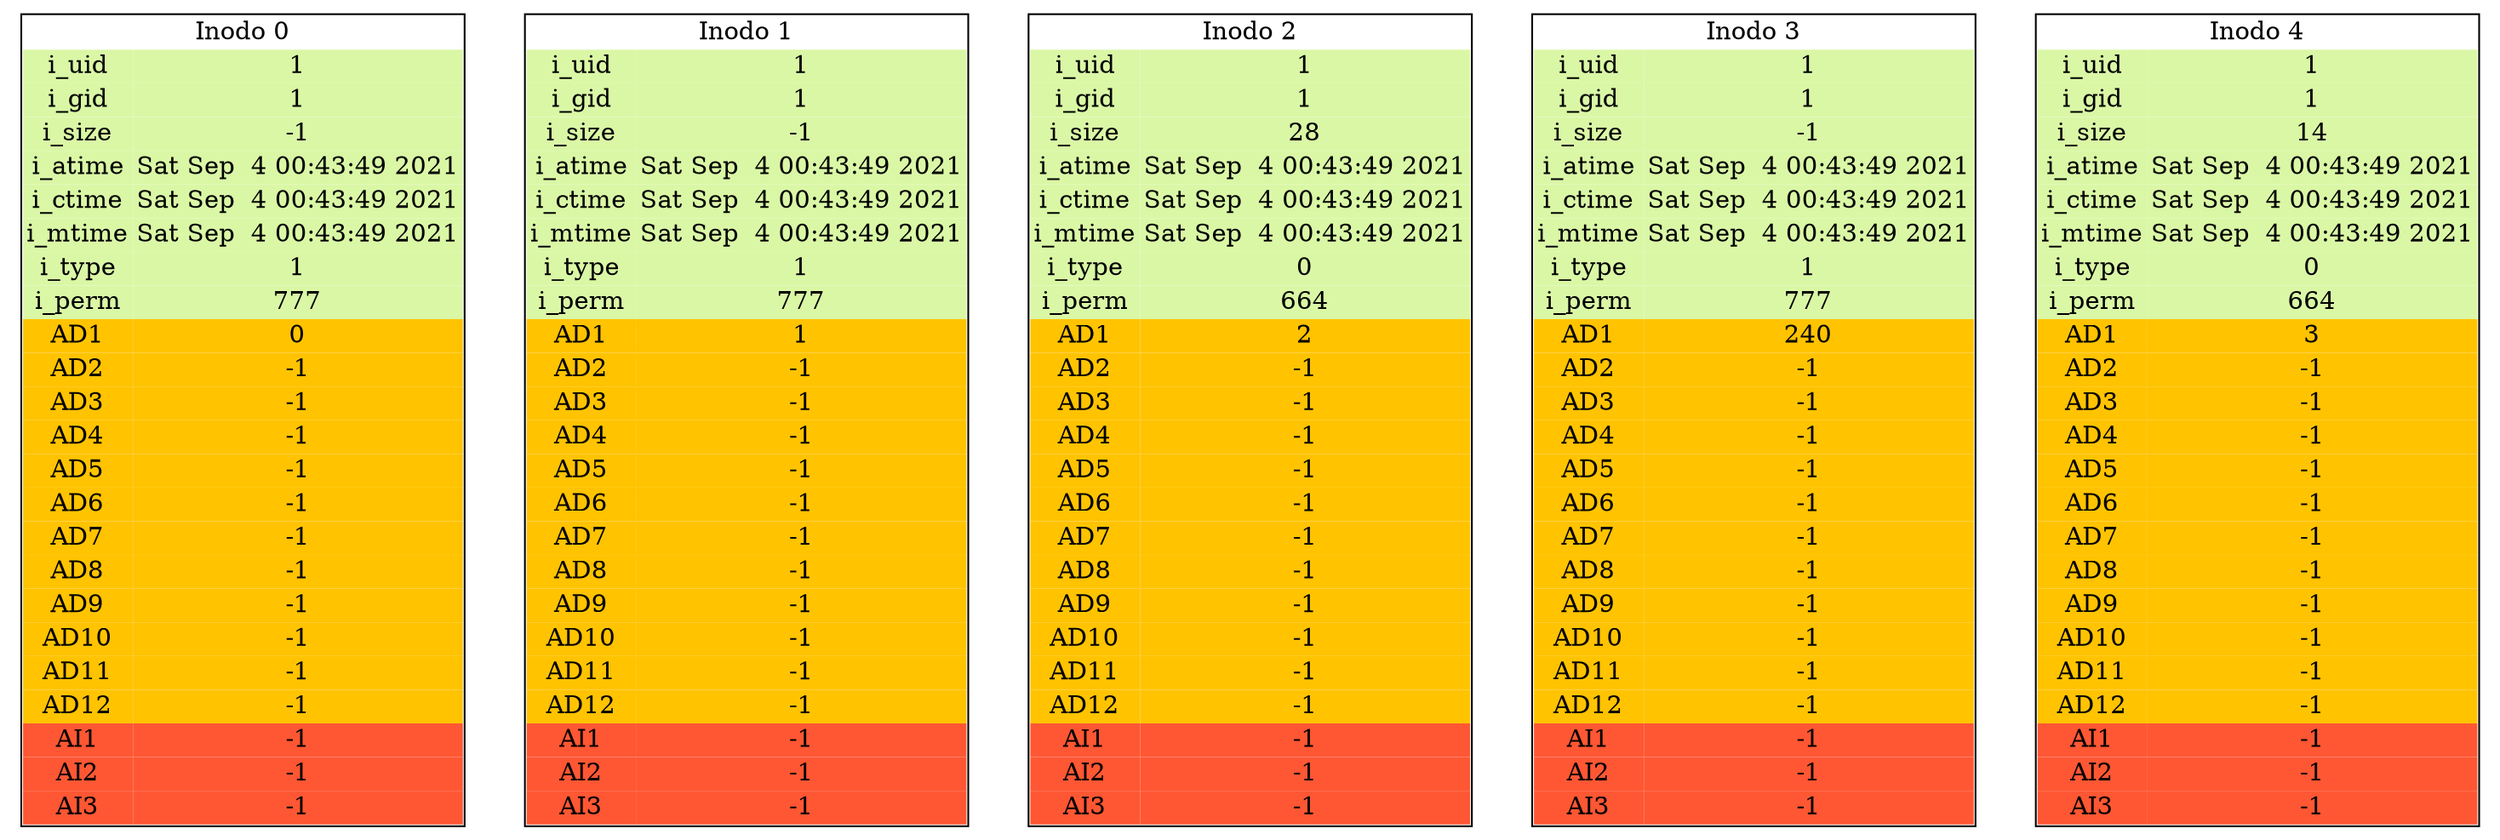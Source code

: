 digraph {
i_0[ shape=plaintext label=< 
<table border="1" cellborder = "0" cellspacing='0'>
<tr><td colspan="3">Inodo 0</td></tr>
<tr><td bgcolor="#DAF7A6">i_uid</td><td bgcolor="#DAF7A6">1</td></tr>
<tr><td bgcolor="#DAF7A6">i_gid</td><td bgcolor="#DAF7A6">1</td></tr>
<tr><td bgcolor="#DAF7A6">i_size</td><td bgcolor="#DAF7A6">-1</td></tr>
<tr><td bgcolor="#DAF7A6">i_atime</td><td bgcolor="#DAF7A6">Sat Sep  4 00:43:49 2021
</td></tr>
<tr><td bgcolor="#DAF7A6">i_ctime</td><td bgcolor="#DAF7A6">Sat Sep  4 00:43:49 2021
</td></tr>
<tr><td bgcolor="#DAF7A6">i_mtime</td><td bgcolor="#DAF7A6">Sat Sep  4 00:43:49 2021
</td></tr>
<tr><td bgcolor="#DAF7A6">i_type</td><td bgcolor="#DAF7A6">1</td></tr>
<tr><td bgcolor="#DAF7A6">i_perm</td><td bgcolor="#DAF7A6">777</td></tr>
<tr><td bgcolor="#FFC300">AD1</td><td  bgcolor="#FFC300">0</td></tr>
<tr><td bgcolor="#FFC300">AD2</td><td  bgcolor="#FFC300">-1</td></tr>
<tr><td bgcolor="#FFC300">AD3</td><td  bgcolor="#FFC300">-1</td></tr>
<tr><td bgcolor="#FFC300">AD4</td><td  bgcolor="#FFC300">-1</td></tr>
<tr><td bgcolor="#FFC300">AD5</td><td  bgcolor="#FFC300">-1</td></tr>
<tr><td bgcolor="#FFC300">AD6</td><td  bgcolor="#FFC300">-1</td></tr>
<tr><td bgcolor="#FFC300">AD7</td><td  bgcolor="#FFC300">-1</td></tr>
<tr><td bgcolor="#FFC300">AD8</td><td  bgcolor="#FFC300">-1</td></tr>
<tr><td bgcolor="#FFC300">AD9</td><td  bgcolor="#FFC300">-1</td></tr>
<tr><td bgcolor="#FFC300">AD10</td><td  bgcolor="#FFC300">-1</td></tr>
<tr><td bgcolor="#FFC300">AD11</td><td  bgcolor="#FFC300">-1</td></tr>
<tr><td bgcolor="#FFC300">AD12</td><td  bgcolor="#FFC300">-1</td></tr>
<tr><td bgcolor="#FF5733">AI1</td><td bgcolor="#FF5733">-1</td></tr>
<tr><td bgcolor="#FF5733">AI2</td><td bgcolor="#FF5733">-1</td></tr>
<tr><td bgcolor="#FF5733">AI3</td><td bgcolor="#FF5733">-1</td></tr>
</table>
>];
i_1[ shape=plaintext label=< 
<table border="1" cellborder = "0" cellspacing='0'>
<tr><td colspan="3">Inodo 1</td></tr>
<tr><td bgcolor="#DAF7A6">i_uid</td><td bgcolor="#DAF7A6">1</td></tr>
<tr><td bgcolor="#DAF7A6">i_gid</td><td bgcolor="#DAF7A6">1</td></tr>
<tr><td bgcolor="#DAF7A6">i_size</td><td bgcolor="#DAF7A6">-1</td></tr>
<tr><td bgcolor="#DAF7A6">i_atime</td><td bgcolor="#DAF7A6">Sat Sep  4 00:43:49 2021
</td></tr>
<tr><td bgcolor="#DAF7A6">i_ctime</td><td bgcolor="#DAF7A6">Sat Sep  4 00:43:49 2021
</td></tr>
<tr><td bgcolor="#DAF7A6">i_mtime</td><td bgcolor="#DAF7A6">Sat Sep  4 00:43:49 2021
</td></tr>
<tr><td bgcolor="#DAF7A6">i_type</td><td bgcolor="#DAF7A6">1</td></tr>
<tr><td bgcolor="#DAF7A6">i_perm</td><td bgcolor="#DAF7A6">777</td></tr>
<tr><td bgcolor="#FFC300">AD1</td><td  bgcolor="#FFC300">1</td></tr>
<tr><td bgcolor="#FFC300">AD2</td><td  bgcolor="#FFC300">-1</td></tr>
<tr><td bgcolor="#FFC300">AD3</td><td  bgcolor="#FFC300">-1</td></tr>
<tr><td bgcolor="#FFC300">AD4</td><td  bgcolor="#FFC300">-1</td></tr>
<tr><td bgcolor="#FFC300">AD5</td><td  bgcolor="#FFC300">-1</td></tr>
<tr><td bgcolor="#FFC300">AD6</td><td  bgcolor="#FFC300">-1</td></tr>
<tr><td bgcolor="#FFC300">AD7</td><td  bgcolor="#FFC300">-1</td></tr>
<tr><td bgcolor="#FFC300">AD8</td><td  bgcolor="#FFC300">-1</td></tr>
<tr><td bgcolor="#FFC300">AD9</td><td  bgcolor="#FFC300">-1</td></tr>
<tr><td bgcolor="#FFC300">AD10</td><td  bgcolor="#FFC300">-1</td></tr>
<tr><td bgcolor="#FFC300">AD11</td><td  bgcolor="#FFC300">-1</td></tr>
<tr><td bgcolor="#FFC300">AD12</td><td  bgcolor="#FFC300">-1</td></tr>
<tr><td bgcolor="#FF5733">AI1</td><td bgcolor="#FF5733">-1</td></tr>
<tr><td bgcolor="#FF5733">AI2</td><td bgcolor="#FF5733">-1</td></tr>
<tr><td bgcolor="#FF5733">AI3</td><td bgcolor="#FF5733">-1</td></tr>
</table>
>];
i_2[ shape=plaintext label=< 
<table border="1" cellborder = "0" cellspacing='0'>
<tr><td colspan="3">Inodo 2</td></tr>
<tr><td bgcolor="#DAF7A6">i_uid</td><td bgcolor="#DAF7A6">1</td></tr>
<tr><td bgcolor="#DAF7A6">i_gid</td><td bgcolor="#DAF7A6">1</td></tr>
<tr><td bgcolor="#DAF7A6">i_size</td><td bgcolor="#DAF7A6">28</td></tr>
<tr><td bgcolor="#DAF7A6">i_atime</td><td bgcolor="#DAF7A6">Sat Sep  4 00:43:49 2021
</td></tr>
<tr><td bgcolor="#DAF7A6">i_ctime</td><td bgcolor="#DAF7A6">Sat Sep  4 00:43:49 2021
</td></tr>
<tr><td bgcolor="#DAF7A6">i_mtime</td><td bgcolor="#DAF7A6">Sat Sep  4 00:43:49 2021
</td></tr>
<tr><td bgcolor="#DAF7A6">i_type</td><td bgcolor="#DAF7A6">0</td></tr>
<tr><td bgcolor="#DAF7A6">i_perm</td><td bgcolor="#DAF7A6">664</td></tr>
<tr><td bgcolor="#FFC300">AD1</td><td  bgcolor="#FFC300">2</td></tr>
<tr><td bgcolor="#FFC300">AD2</td><td  bgcolor="#FFC300">-1</td></tr>
<tr><td bgcolor="#FFC300">AD3</td><td  bgcolor="#FFC300">-1</td></tr>
<tr><td bgcolor="#FFC300">AD4</td><td  bgcolor="#FFC300">-1</td></tr>
<tr><td bgcolor="#FFC300">AD5</td><td  bgcolor="#FFC300">-1</td></tr>
<tr><td bgcolor="#FFC300">AD6</td><td  bgcolor="#FFC300">-1</td></tr>
<tr><td bgcolor="#FFC300">AD7</td><td  bgcolor="#FFC300">-1</td></tr>
<tr><td bgcolor="#FFC300">AD8</td><td  bgcolor="#FFC300">-1</td></tr>
<tr><td bgcolor="#FFC300">AD9</td><td  bgcolor="#FFC300">-1</td></tr>
<tr><td bgcolor="#FFC300">AD10</td><td  bgcolor="#FFC300">-1</td></tr>
<tr><td bgcolor="#FFC300">AD11</td><td  bgcolor="#FFC300">-1</td></tr>
<tr><td bgcolor="#FFC300">AD12</td><td  bgcolor="#FFC300">-1</td></tr>
<tr><td bgcolor="#FF5733">AI1</td><td bgcolor="#FF5733">-1</td></tr>
<tr><td bgcolor="#FF5733">AI2</td><td bgcolor="#FF5733">-1</td></tr>
<tr><td bgcolor="#FF5733">AI3</td><td bgcolor="#FF5733">-1</td></tr>
</table>
>];
i_3[ shape=plaintext label=< 
<table border="1" cellborder = "0" cellspacing='0'>
<tr><td colspan="3">Inodo 3</td></tr>
<tr><td bgcolor="#DAF7A6">i_uid</td><td bgcolor="#DAF7A6">1</td></tr>
<tr><td bgcolor="#DAF7A6">i_gid</td><td bgcolor="#DAF7A6">1</td></tr>
<tr><td bgcolor="#DAF7A6">i_size</td><td bgcolor="#DAF7A6">-1</td></tr>
<tr><td bgcolor="#DAF7A6">i_atime</td><td bgcolor="#DAF7A6">Sat Sep  4 00:43:49 2021
</td></tr>
<tr><td bgcolor="#DAF7A6">i_ctime</td><td bgcolor="#DAF7A6">Sat Sep  4 00:43:49 2021
</td></tr>
<tr><td bgcolor="#DAF7A6">i_mtime</td><td bgcolor="#DAF7A6">Sat Sep  4 00:43:49 2021
</td></tr>
<tr><td bgcolor="#DAF7A6">i_type</td><td bgcolor="#DAF7A6">1</td></tr>
<tr><td bgcolor="#DAF7A6">i_perm</td><td bgcolor="#DAF7A6">777</td></tr>
<tr><td bgcolor="#FFC300">AD1</td><td  bgcolor="#FFC300">240</td></tr>
<tr><td bgcolor="#FFC300">AD2</td><td  bgcolor="#FFC300">-1</td></tr>
<tr><td bgcolor="#FFC300">AD3</td><td  bgcolor="#FFC300">-1</td></tr>
<tr><td bgcolor="#FFC300">AD4</td><td  bgcolor="#FFC300">-1</td></tr>
<tr><td bgcolor="#FFC300">AD5</td><td  bgcolor="#FFC300">-1</td></tr>
<tr><td bgcolor="#FFC300">AD6</td><td  bgcolor="#FFC300">-1</td></tr>
<tr><td bgcolor="#FFC300">AD7</td><td  bgcolor="#FFC300">-1</td></tr>
<tr><td bgcolor="#FFC300">AD8</td><td  bgcolor="#FFC300">-1</td></tr>
<tr><td bgcolor="#FFC300">AD9</td><td  bgcolor="#FFC300">-1</td></tr>
<tr><td bgcolor="#FFC300">AD10</td><td  bgcolor="#FFC300">-1</td></tr>
<tr><td bgcolor="#FFC300">AD11</td><td  bgcolor="#FFC300">-1</td></tr>
<tr><td bgcolor="#FFC300">AD12</td><td  bgcolor="#FFC300">-1</td></tr>
<tr><td bgcolor="#FF5733">AI1</td><td bgcolor="#FF5733">-1</td></tr>
<tr><td bgcolor="#FF5733">AI2</td><td bgcolor="#FF5733">-1</td></tr>
<tr><td bgcolor="#FF5733">AI3</td><td bgcolor="#FF5733">-1</td></tr>
</table>
>];
i_4[ shape=plaintext label=< 
<table border="1" cellborder = "0" cellspacing='0'>
<tr><td colspan="3">Inodo 4</td></tr>
<tr><td bgcolor="#DAF7A6">i_uid</td><td bgcolor="#DAF7A6">1</td></tr>
<tr><td bgcolor="#DAF7A6">i_gid</td><td bgcolor="#DAF7A6">1</td></tr>
<tr><td bgcolor="#DAF7A6">i_size</td><td bgcolor="#DAF7A6">14</td></tr>
<tr><td bgcolor="#DAF7A6">i_atime</td><td bgcolor="#DAF7A6">Sat Sep  4 00:43:49 2021
</td></tr>
<tr><td bgcolor="#DAF7A6">i_ctime</td><td bgcolor="#DAF7A6">Sat Sep  4 00:43:49 2021
</td></tr>
<tr><td bgcolor="#DAF7A6">i_mtime</td><td bgcolor="#DAF7A6">Sat Sep  4 00:43:49 2021
</td></tr>
<tr><td bgcolor="#DAF7A6">i_type</td><td bgcolor="#DAF7A6">0</td></tr>
<tr><td bgcolor="#DAF7A6">i_perm</td><td bgcolor="#DAF7A6">664</td></tr>
<tr><td bgcolor="#FFC300">AD1</td><td  bgcolor="#FFC300">3</td></tr>
<tr><td bgcolor="#FFC300">AD2</td><td  bgcolor="#FFC300">-1</td></tr>
<tr><td bgcolor="#FFC300">AD3</td><td  bgcolor="#FFC300">-1</td></tr>
<tr><td bgcolor="#FFC300">AD4</td><td  bgcolor="#FFC300">-1</td></tr>
<tr><td bgcolor="#FFC300">AD5</td><td  bgcolor="#FFC300">-1</td></tr>
<tr><td bgcolor="#FFC300">AD6</td><td  bgcolor="#FFC300">-1</td></tr>
<tr><td bgcolor="#FFC300">AD7</td><td  bgcolor="#FFC300">-1</td></tr>
<tr><td bgcolor="#FFC300">AD8</td><td  bgcolor="#FFC300">-1</td></tr>
<tr><td bgcolor="#FFC300">AD9</td><td  bgcolor="#FFC300">-1</td></tr>
<tr><td bgcolor="#FFC300">AD10</td><td  bgcolor="#FFC300">-1</td></tr>
<tr><td bgcolor="#FFC300">AD11</td><td  bgcolor="#FFC300">-1</td></tr>
<tr><td bgcolor="#FFC300">AD12</td><td  bgcolor="#FFC300">-1</td></tr>
<tr><td bgcolor="#FF5733">AI1</td><td bgcolor="#FF5733">-1</td></tr>
<tr><td bgcolor="#FF5733">AI2</td><td bgcolor="#FF5733">-1</td></tr>
<tr><td bgcolor="#FF5733">AI3</td><td bgcolor="#FF5733">-1</td></tr>
</table>
>];
}
